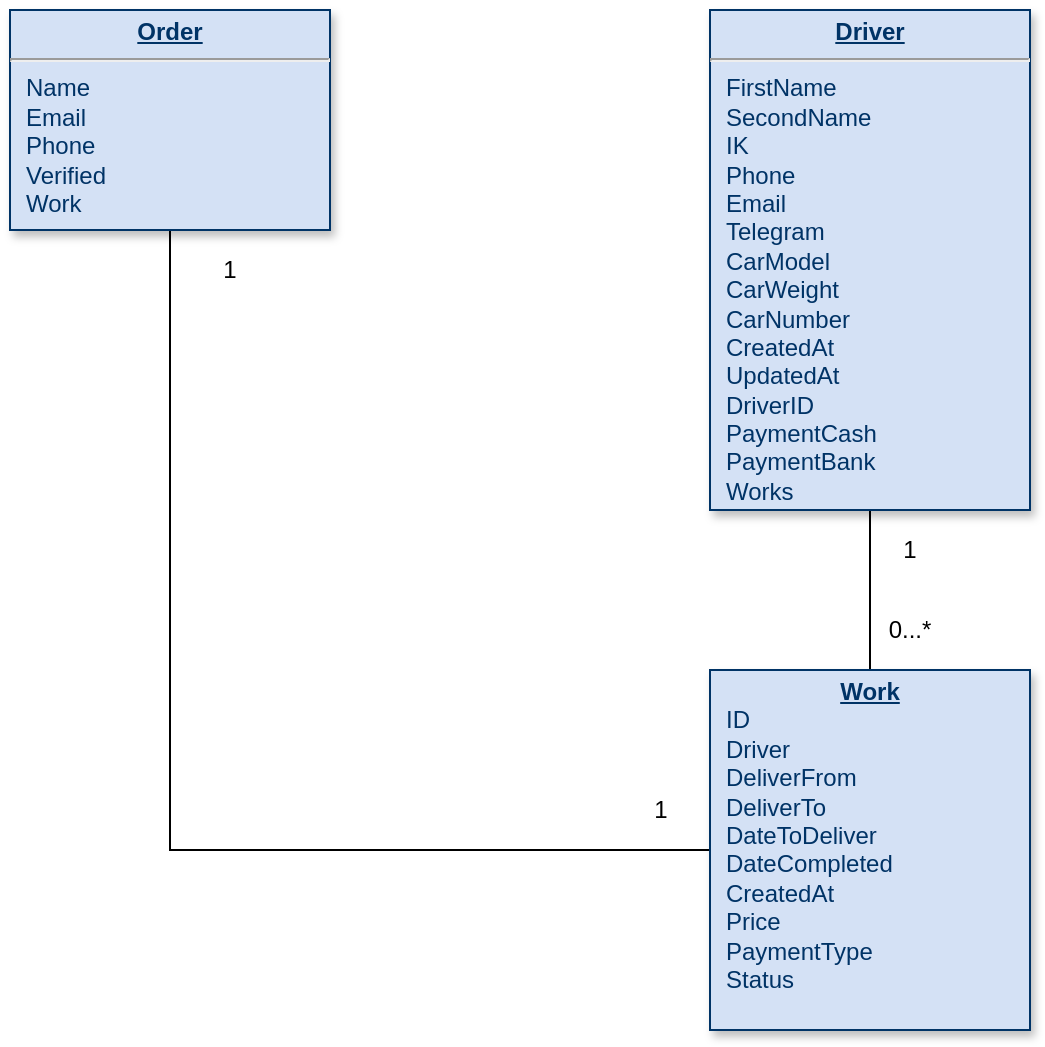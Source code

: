 <mxfile version="13.1.3" type="device"><diagram id="D1ExBr9kmVZi2jTh1e81" name="Page-1"><mxGraphModel dx="1038" dy="588" grid="1" gridSize="10" guides="1" tooltips="1" connect="1" arrows="1" fold="1" page="1" pageScale="1" pageWidth="850" pageHeight="1100" math="0" shadow="0"><root><mxCell id="0"/><mxCell id="1" parent="0"/><mxCell id="G-dmAdwfkR2LauZcuklP-17" style="edgeStyle=orthogonalEdgeStyle;rounded=0;orthogonalLoop=1;jettySize=auto;html=1;exitX=0.5;exitY=1;exitDx=0;exitDy=0;entryX=0;entryY=0.5;entryDx=0;entryDy=0;endArrow=none;endFill=0;" parent="1" source="G-dmAdwfkR2LauZcuklP-1" target="G-dmAdwfkR2LauZcuklP-8" edge="1"><mxGeometry relative="1" as="geometry"/></mxCell><mxCell id="G-dmAdwfkR2LauZcuklP-1" value="&lt;p style=&quot;margin: 0px ; margin-top: 4px ; text-align: center ; text-decoration: underline&quot;&gt;&lt;b&gt;Order&lt;/b&gt;&lt;/p&gt;&lt;hr&gt;&lt;p style=&quot;margin: 0px ; margin-left: 8px&quot;&gt;Name&lt;/p&gt;&lt;p style=&quot;margin: 0px ; margin-left: 8px&quot;&gt;Email&lt;/p&gt;&lt;p style=&quot;margin: 0px ; margin-left: 8px&quot;&gt;Phone&lt;/p&gt;&lt;p style=&quot;margin: 0px ; margin-left: 8px&quot;&gt;Verified&lt;br&gt;Work&lt;br&gt;&lt;br&gt;&lt;/p&gt;" style="verticalAlign=top;align=left;overflow=fill;fontSize=12;fontFamily=Helvetica;html=1;strokeColor=#003366;shadow=1;fillColor=#D4E1F5;fontColor=#003366" parent="1" vertex="1"><mxGeometry x="120" y="40" width="160" height="110" as="geometry"/></mxCell><mxCell id="G-dmAdwfkR2LauZcuklP-9" style="edgeStyle=orthogonalEdgeStyle;rounded=0;orthogonalLoop=1;jettySize=auto;html=1;exitX=0.5;exitY=1;exitDx=0;exitDy=0;entryX=0.5;entryY=0;entryDx=0;entryDy=0;endArrow=none;endFill=0;" parent="1" source="G-dmAdwfkR2LauZcuklP-2" target="G-dmAdwfkR2LauZcuklP-8" edge="1"><mxGeometry relative="1" as="geometry"/></mxCell><mxCell id="G-dmAdwfkR2LauZcuklP-2" value="&lt;p style=&quot;margin: 0px ; margin-top: 4px ; text-align: center ; text-decoration: underline&quot;&gt;&lt;strong&gt;Driver&lt;/strong&gt;&lt;/p&gt;&lt;hr&gt;&lt;p style=&quot;margin: 0px ; margin-left: 8px&quot;&gt;FirstName&lt;/p&gt;&lt;p style=&quot;margin: 0px ; margin-left: 8px&quot;&gt;SecondName&lt;/p&gt;&lt;p style=&quot;margin: 0px ; margin-left: 8px&quot;&gt;IK&lt;/p&gt;&lt;p style=&quot;margin: 0px ; margin-left: 8px&quot;&gt;Phone&lt;br&gt;Email&lt;br&gt;Telegram&lt;br&gt;CarModel&lt;/p&gt;&lt;p style=&quot;margin: 0px ; margin-left: 8px&quot;&gt;CarWeight&lt;/p&gt;&lt;p style=&quot;margin: 0px ; margin-left: 8px&quot;&gt;CarNumber&lt;/p&gt;&lt;p style=&quot;margin: 0px ; margin-left: 8px&quot;&gt;CreatedAt&lt;br&gt;UpdatedAt&lt;/p&gt;&lt;p style=&quot;margin: 0px ; margin-left: 8px&quot;&gt;DriverID&lt;br&gt;PaymentCash&lt;br&gt;PaymentBank&lt;br&gt;Works&lt;br&gt;&lt;br&gt;&lt;/p&gt;" style="verticalAlign=top;align=left;overflow=fill;fontSize=12;fontFamily=Helvetica;html=1;strokeColor=#003366;shadow=1;fillColor=#D4E1F5;fontColor=#003366" parent="1" vertex="1"><mxGeometry x="470" y="40" width="160" height="250" as="geometry"/></mxCell><mxCell id="G-dmAdwfkR2LauZcuklP-8" value="&lt;p style=&quot;margin: 0px ; margin-top: 4px ; text-align: center ; text-decoration: underline&quot;&gt;&lt;b&gt;Work&lt;/b&gt;&lt;/p&gt;&lt;p style=&quot;margin: 0px ; margin-left: 8px&quot;&gt;ID&lt;/p&gt;&lt;p style=&quot;margin: 0px ; margin-left: 8px&quot;&gt;Driver&lt;/p&gt;&lt;p style=&quot;margin: 0px ; margin-left: 8px&quot;&gt;DeliverFrom&lt;/p&gt;&lt;p style=&quot;margin: 0px ; margin-left: 8px&quot;&gt;DeliverTo&lt;/p&gt;&lt;p style=&quot;margin: 0px ; margin-left: 8px&quot;&gt;DateToDeliver&lt;br&gt;DateCompleted&lt;/p&gt;&lt;p style=&quot;margin: 0px ; margin-left: 8px&quot;&gt;CreatedAt&lt;/p&gt;&lt;p style=&quot;margin: 0px ; margin-left: 8px&quot;&gt;Price&lt;br&gt;PaymentType&lt;br&gt;Status&lt;/p&gt;" style="verticalAlign=top;align=left;overflow=fill;fontSize=12;fontFamily=Helvetica;html=1;strokeColor=#003366;shadow=1;fillColor=#D4E1F5;fontColor=#003366" parent="1" vertex="1"><mxGeometry x="470" y="370" width="160" height="180" as="geometry"/></mxCell><mxCell id="G-dmAdwfkR2LauZcuklP-10" value="1" style="text;html=1;strokeColor=none;fillColor=none;align=center;verticalAlign=middle;whiteSpace=wrap;rounded=0;" parent="1" vertex="1"><mxGeometry x="550" y="300" width="40" height="20" as="geometry"/></mxCell><mxCell id="G-dmAdwfkR2LauZcuklP-11" value="0...*" style="text;html=1;strokeColor=none;fillColor=none;align=center;verticalAlign=middle;whiteSpace=wrap;rounded=0;" parent="1" vertex="1"><mxGeometry x="550" y="340" width="40" height="20" as="geometry"/></mxCell><mxCell id="G-dmAdwfkR2LauZcuklP-18" value="1" style="text;html=1;strokeColor=none;fillColor=none;align=center;verticalAlign=middle;whiteSpace=wrap;rounded=0;" parent="1" vertex="1"><mxGeometry x="210" y="160" width="40" height="20" as="geometry"/></mxCell><mxCell id="G-dmAdwfkR2LauZcuklP-19" value="1" style="text;html=1;align=center;verticalAlign=middle;resizable=0;points=[];autosize=1;" parent="1" vertex="1"><mxGeometry x="435" y="430" width="20" height="20" as="geometry"/></mxCell></root></mxGraphModel></diagram></mxfile>